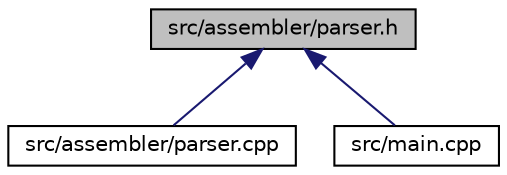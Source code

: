 digraph "src/assembler/parser.h"
{
 // LATEX_PDF_SIZE
  edge [fontname="Helvetica",fontsize="10",labelfontname="Helvetica",labelfontsize="10"];
  node [fontname="Helvetica",fontsize="10",shape=record];
  Node1 [label="src/assembler/parser.h",height=0.2,width=0.4,color="black", fillcolor="grey75", style="filled", fontcolor="black",tooltip="Contains the definition of the Parser class for parsing tokens and generating intermediate code."];
  Node1 -> Node2 [dir="back",color="midnightblue",fontsize="10",style="solid"];
  Node2 [label="src/assembler/parser.cpp",height=0.2,width=0.4,color="black", fillcolor="white", style="filled",URL="$parser_8cpp.html",tooltip=" "];
  Node1 -> Node3 [dir="back",color="midnightblue",fontsize="10",style="solid"];
  Node3 [label="src/main.cpp",height=0.2,width=0.4,color="black", fillcolor="white", style="filled",URL="$main_8cpp.html",tooltip=" "];
}
